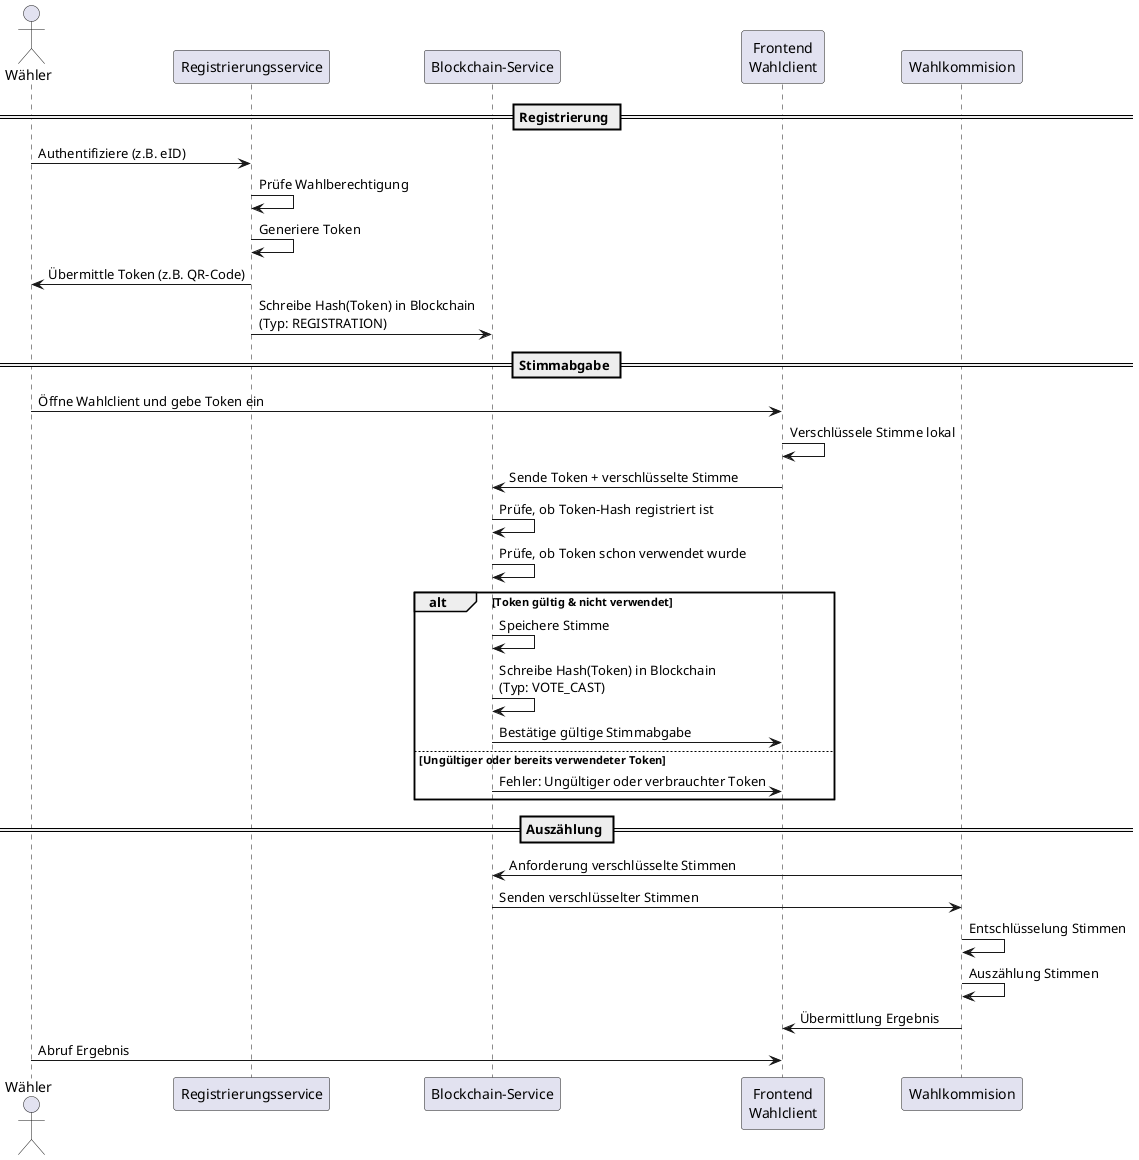 @startuml

actor Wähler
participant "Registrierungsservice" as RS
participant "Blockchain-Service" as BC
participant "Frontend\nWahlclient" as FE
participant "Wahlkommision" as VoteAPI

== Registrierung ==

Wähler -> RS : Authentifiziere (z.B. eID)
RS -> RS : Prüfe Wahlberechtigung
RS -> RS : Generiere Token
RS -> Wähler : Übermittle Token (z.B. QR-Code)
RS -> BC : Schreibe Hash(Token) in Blockchain\n(Typ: REGISTRATION)

== Stimmabgabe ==

Wähler -> FE : Öffne Wahlclient und gebe Token ein
FE -> FE : Verschlüssele Stimme lokal
FE -> BC : Sende Token + verschlüsselte Stimme

BC -> BC : Prüfe, ob Token-Hash registriert ist
BC -> BC : Prüfe, ob Token schon verwendet wurde
alt Token gültig & nicht verwendet
    BC -> BC : Speichere Stimme
    BC -> BC : Schreibe Hash(Token) in Blockchain\n(Typ: VOTE_CAST)
    BC -> FE : Bestätige gültige Stimmabgabe
else Ungültiger oder bereits verwendeter Token
    BC -> FE : Fehler: Ungültiger oder verbrauchter Token
end

== Auszählung ==

VoteAPI -> BC : Anforderung verschlüsselte Stimmen
BC -> VoteAPI : Senden verschlüsselter Stimmen
VoteAPI -> VoteAPI : Entschlüsselung Stimmen
VoteAPI -> VoteAPI : Auszählung Stimmen
VoteAPI -> FE : Übermittlung Ergebnis
Wähler -> FE : Abruf Ergebnis

@enduml
